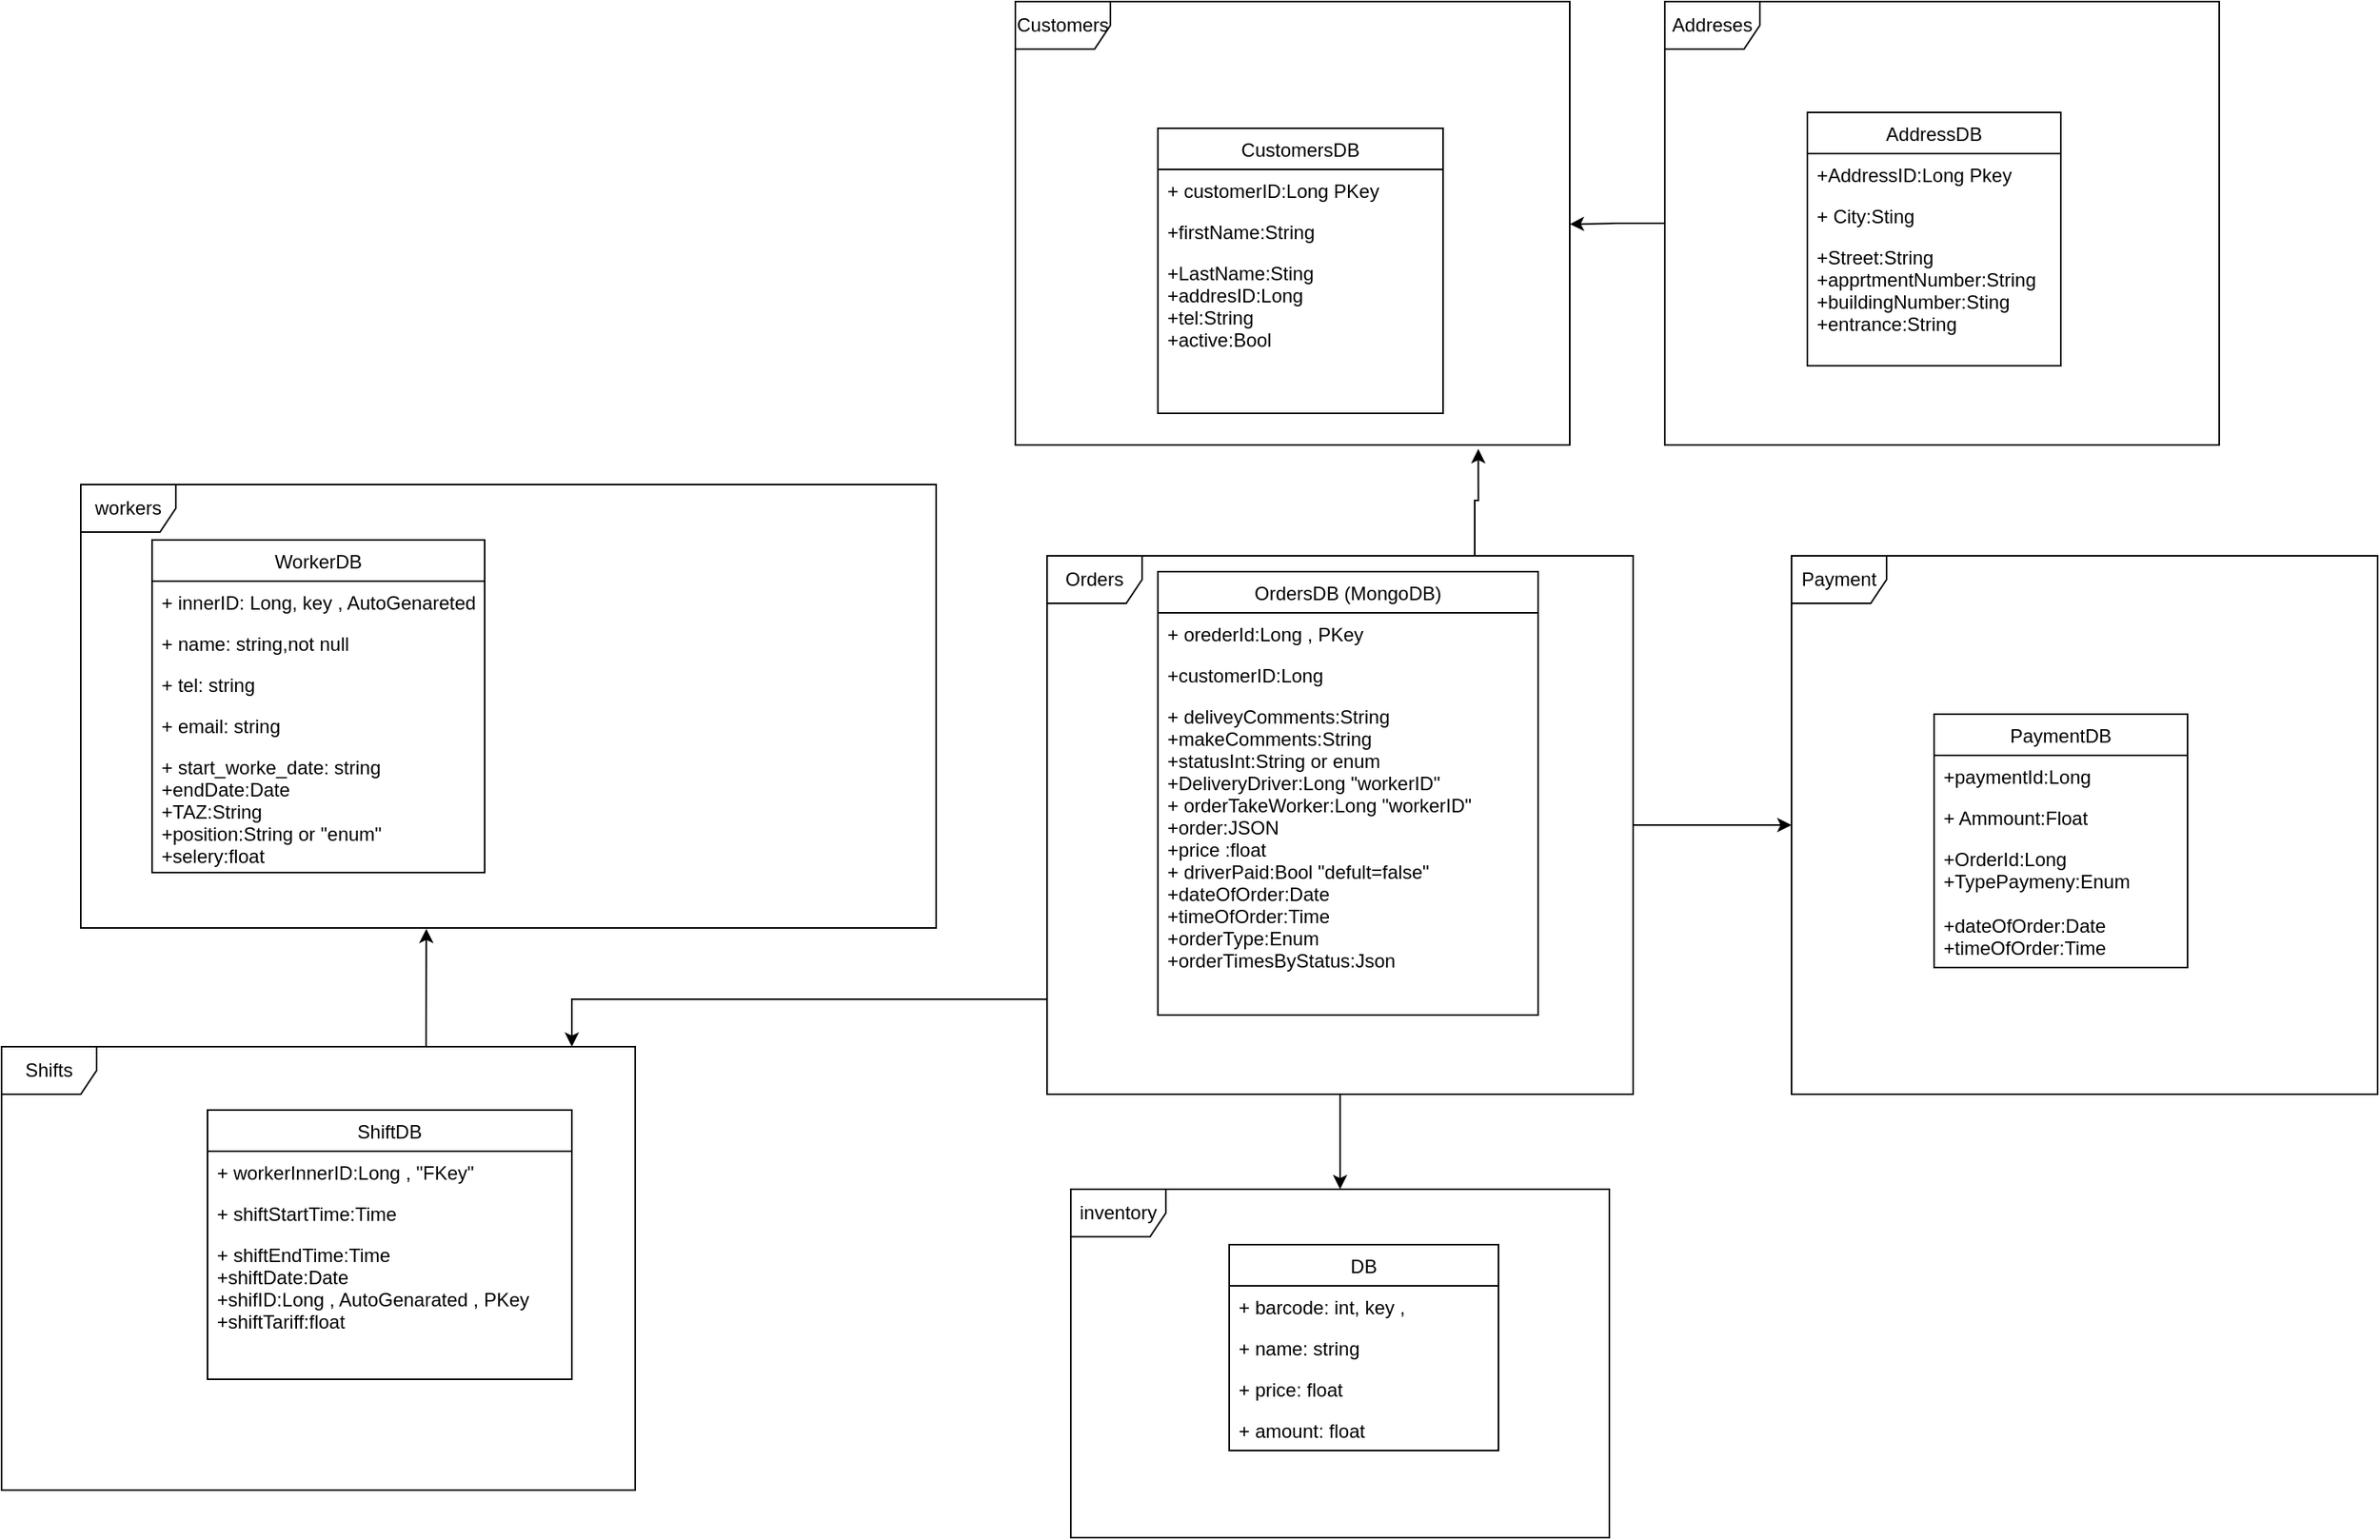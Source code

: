 <mxfile version="13.7.3" type="device"><diagram name="Page-1" id="c4acf3e9-155e-7222-9cf6-157b1a14988f"><mxGraphModel dx="1673" dy="3167" grid="1" gridSize="10" guides="1" tooltips="1" connect="1" arrows="1" fold="1" page="1" pageScale="1" pageWidth="850" pageHeight="1100" background="#ffffff" math="0" shadow="0"><root><mxCell id="0"/><mxCell id="1" parent="0"/><mxCell id="x91V3VaQVq5wlsEPsITc-1" value="workers" style="shape=umlFrame;whiteSpace=wrap;html=1;" parent="1" vertex="1"><mxGeometry x="170" y="-1095" width="540" height="280" as="geometry"/></mxCell><mxCell id="H2NYMhoM8NpYYdKUWKhS-47" style="edgeStyle=orthogonalEdgeStyle;rounded=0;orthogonalLoop=1;jettySize=auto;html=1;entryX=0.404;entryY=1.002;entryDx=0;entryDy=0;entryPerimeter=0;" edge="1" parent="1" source="H2NYMhoM8NpYYdKUWKhS-6" target="x91V3VaQVq5wlsEPsITc-1"><mxGeometry relative="1" as="geometry"><mxPoint x="290" y="-800" as="targetPoint"/><Array as="points"><mxPoint x="388" y="-750"/><mxPoint x="388" y="-750"/></Array></mxGeometry></mxCell><mxCell id="H2NYMhoM8NpYYdKUWKhS-6" value="Shifts" style="shape=umlFrame;whiteSpace=wrap;html=1;" vertex="1" parent="1"><mxGeometry x="120" y="-740" width="400" height="280" as="geometry"/></mxCell><mxCell id="H2NYMhoM8NpYYdKUWKhS-30" style="edgeStyle=orthogonalEdgeStyle;rounded=0;orthogonalLoop=1;jettySize=auto;html=1;entryX=0.835;entryY=1.009;entryDx=0;entryDy=0;entryPerimeter=0;" edge="1" parent="1" source="H2NYMhoM8NpYYdKUWKhS-12" target="H2NYMhoM8NpYYdKUWKhS-13"><mxGeometry relative="1" as="geometry"><Array as="points"><mxPoint x="1050" y="-1085"/><mxPoint x="1052" y="-1085"/></Array></mxGeometry></mxCell><mxCell id="H2NYMhoM8NpYYdKUWKhS-46" style="edgeStyle=orthogonalEdgeStyle;rounded=0;orthogonalLoop=1;jettySize=auto;html=1;" edge="1" parent="1" source="H2NYMhoM8NpYYdKUWKhS-12" target="H2NYMhoM8NpYYdKUWKhS-6"><mxGeometry relative="1" as="geometry"><Array as="points"><mxPoint x="480" y="-770"/></Array></mxGeometry></mxCell><mxCell id="H2NYMhoM8NpYYdKUWKhS-48" style="edgeStyle=orthogonalEdgeStyle;rounded=0;orthogonalLoop=1;jettySize=auto;html=1;" edge="1" parent="1" source="H2NYMhoM8NpYYdKUWKhS-12" target="H2NYMhoM8NpYYdKUWKhS-31"><mxGeometry relative="1" as="geometry"/></mxCell><mxCell id="H2NYMhoM8NpYYdKUWKhS-58" style="edgeStyle=orthogonalEdgeStyle;rounded=0;orthogonalLoop=1;jettySize=auto;html=1;" edge="1" parent="1" source="H2NYMhoM8NpYYdKUWKhS-12" target="H2NYMhoM8NpYYdKUWKhS-49"><mxGeometry relative="1" as="geometry"/></mxCell><mxCell id="H2NYMhoM8NpYYdKUWKhS-12" value="Orders" style="shape=umlFrame;whiteSpace=wrap;html=1;" vertex="1" parent="1"><mxGeometry x="780" y="-1050" width="370" height="340" as="geometry"/></mxCell><mxCell id="H2NYMhoM8NpYYdKUWKhS-13" value="Customers" style="shape=umlFrame;whiteSpace=wrap;html=1;" vertex="1" parent="1"><mxGeometry x="760" y="-1400" width="350" height="280" as="geometry"/></mxCell><mxCell id="H2NYMhoM8NpYYdKUWKhS-18" value="CustomersDB" style="swimlane;fontStyle=0;childLayout=stackLayout;horizontal=1;startSize=26;fillColor=none;horizontalStack=0;resizeParent=1;resizeParentMax=0;resizeLast=0;collapsible=1;marginBottom=0;" vertex="1" parent="1"><mxGeometry x="850" y="-1320" width="180" height="180" as="geometry"/></mxCell><mxCell id="H2NYMhoM8NpYYdKUWKhS-19" value="+ customerID:Long PKey&#10;" style="text;strokeColor=none;fillColor=none;align=left;verticalAlign=top;spacingLeft=4;spacingRight=4;overflow=hidden;rotatable=0;points=[[0,0.5],[1,0.5]];portConstraint=eastwest;" vertex="1" parent="H2NYMhoM8NpYYdKUWKhS-18"><mxGeometry y="26" width="180" height="26" as="geometry"/></mxCell><mxCell id="H2NYMhoM8NpYYdKUWKhS-20" value="+firstName:String" style="text;strokeColor=none;fillColor=none;align=left;verticalAlign=top;spacingLeft=4;spacingRight=4;overflow=hidden;rotatable=0;points=[[0,0.5],[1,0.5]];portConstraint=eastwest;" vertex="1" parent="H2NYMhoM8NpYYdKUWKhS-18"><mxGeometry y="52" width="180" height="26" as="geometry"/></mxCell><mxCell id="H2NYMhoM8NpYYdKUWKhS-21" value="+LastName:Sting&#10;+addresID:Long&#10;+tel:String&#10;+active:Bool&#10;&#10;" style="text;strokeColor=none;fillColor=none;align=left;verticalAlign=top;spacingLeft=4;spacingRight=4;overflow=hidden;rotatable=0;points=[[0,0.5],[1,0.5]];portConstraint=eastwest;" vertex="1" parent="H2NYMhoM8NpYYdKUWKhS-18"><mxGeometry y="78" width="180" height="102" as="geometry"/></mxCell><mxCell id="H2NYMhoM8NpYYdKUWKhS-28" style="edgeStyle=orthogonalEdgeStyle;rounded=0;orthogonalLoop=1;jettySize=auto;html=1;entryX=1;entryY=0.502;entryDx=0;entryDy=0;entryPerimeter=0;" edge="1" parent="1" source="H2NYMhoM8NpYYdKUWKhS-22" target="H2NYMhoM8NpYYdKUWKhS-13"><mxGeometry relative="1" as="geometry"/></mxCell><mxCell id="H2NYMhoM8NpYYdKUWKhS-22" value="Addreses" style="shape=umlFrame;whiteSpace=wrap;html=1;" vertex="1" parent="1"><mxGeometry x="1170" y="-1400" width="350" height="280" as="geometry"/></mxCell><mxCell id="H2NYMhoM8NpYYdKUWKhS-24" value="AddressDB" style="swimlane;fontStyle=0;childLayout=stackLayout;horizontal=1;startSize=26;fillColor=none;horizontalStack=0;resizeParent=1;resizeParentMax=0;resizeLast=0;collapsible=1;marginBottom=0;" vertex="1" parent="1"><mxGeometry x="1260" y="-1330" width="160" height="160" as="geometry"/></mxCell><mxCell id="H2NYMhoM8NpYYdKUWKhS-25" value="+AddressID:Long Pkey" style="text;strokeColor=none;fillColor=none;align=left;verticalAlign=top;spacingLeft=4;spacingRight=4;overflow=hidden;rotatable=0;points=[[0,0.5],[1,0.5]];portConstraint=eastwest;" vertex="1" parent="H2NYMhoM8NpYYdKUWKhS-24"><mxGeometry y="26" width="160" height="26" as="geometry"/></mxCell><mxCell id="H2NYMhoM8NpYYdKUWKhS-26" value="+ City:Sting" style="text;strokeColor=none;fillColor=none;align=left;verticalAlign=top;spacingLeft=4;spacingRight=4;overflow=hidden;rotatable=0;points=[[0,0.5],[1,0.5]];portConstraint=eastwest;" vertex="1" parent="H2NYMhoM8NpYYdKUWKhS-24"><mxGeometry y="52" width="160" height="26" as="geometry"/></mxCell><mxCell id="H2NYMhoM8NpYYdKUWKhS-27" value="+Street:String&#10;+apprtmentNumber:String&#10;+buildingNumber:Sting&#10;+entrance:String" style="text;strokeColor=none;fillColor=none;align=left;verticalAlign=top;spacingLeft=4;spacingRight=4;overflow=hidden;rotatable=0;points=[[0,0.5],[1,0.5]];portConstraint=eastwest;" vertex="1" parent="H2NYMhoM8NpYYdKUWKhS-24"><mxGeometry y="78" width="160" height="82" as="geometry"/></mxCell><mxCell id="H2NYMhoM8NpYYdKUWKhS-8" value="OrdersDB (MongoDB)" style="swimlane;fontStyle=0;childLayout=stackLayout;horizontal=1;startSize=26;fillColor=none;horizontalStack=0;resizeParent=1;resizeParentMax=0;resizeLast=0;collapsible=1;marginBottom=0;" vertex="1" parent="1"><mxGeometry x="850" y="-1040" width="240" height="280" as="geometry"/></mxCell><mxCell id="H2NYMhoM8NpYYdKUWKhS-9" value="+ orederId:Long , PKey" style="text;strokeColor=none;fillColor=none;align=left;verticalAlign=top;spacingLeft=4;spacingRight=4;overflow=hidden;rotatable=0;points=[[0,0.5],[1,0.5]];portConstraint=eastwest;" vertex="1" parent="H2NYMhoM8NpYYdKUWKhS-8"><mxGeometry y="26" width="240" height="26" as="geometry"/></mxCell><mxCell id="H2NYMhoM8NpYYdKUWKhS-10" value="+customerID:Long" style="text;strokeColor=none;fillColor=none;align=left;verticalAlign=top;spacingLeft=4;spacingRight=4;overflow=hidden;rotatable=0;points=[[0,0.5],[1,0.5]];portConstraint=eastwest;" vertex="1" parent="H2NYMhoM8NpYYdKUWKhS-8"><mxGeometry y="52" width="240" height="26" as="geometry"/></mxCell><mxCell id="H2NYMhoM8NpYYdKUWKhS-11" value="+ deliveyComments:String&#10;+makeComments:String&#10;+statusInt:String or enum&#10;+DeliveryDriver:Long &quot;workerID&quot;&#10;+ orderTakeWorker:Long &quot;workerID&quot;&#10;+order:JSON&#10;+price :float&#10;+ driverPaid:Bool &quot;defult=false&quot;&#10;+dateOfOrder:Date&#10;+timeOfOrder:Time&#10;+orderType:Enum&#10;+orderTimesByStatus:Json&#10;&#10;" style="text;strokeColor=none;fillColor=none;align=left;verticalAlign=top;spacingLeft=4;spacingRight=4;overflow=hidden;rotatable=0;points=[[0,0.5],[1,0.5]];portConstraint=eastwest;" vertex="1" parent="H2NYMhoM8NpYYdKUWKhS-8"><mxGeometry y="78" width="240" height="202" as="geometry"/></mxCell><mxCell id="H2NYMhoM8NpYYdKUWKhS-31" value="inventory" style="shape=umlFrame;whiteSpace=wrap;html=1;fontSize=12;" vertex="1" parent="1"><mxGeometry x="795" y="-650" width="340" height="220" as="geometry"/></mxCell><mxCell id="H2NYMhoM8NpYYdKUWKhS-2" value="ShiftDB" style="swimlane;fontStyle=0;childLayout=stackLayout;horizontal=1;startSize=26;fillColor=none;horizontalStack=0;resizeParent=1;resizeParentMax=0;resizeLast=0;collapsible=1;marginBottom=0;" vertex="1" parent="1"><mxGeometry x="250" y="-700" width="230" height="170" as="geometry"/></mxCell><mxCell id="H2NYMhoM8NpYYdKUWKhS-3" value="+ workerInnerID:Long , &quot;FKey&quot;" style="text;strokeColor=none;fillColor=none;align=left;verticalAlign=top;spacingLeft=4;spacingRight=4;overflow=hidden;rotatable=0;points=[[0,0.5],[1,0.5]];portConstraint=eastwest;" vertex="1" parent="H2NYMhoM8NpYYdKUWKhS-2"><mxGeometry y="26" width="230" height="26" as="geometry"/></mxCell><mxCell id="H2NYMhoM8NpYYdKUWKhS-4" value="+ shiftStartTime:Time" style="text;strokeColor=none;fillColor=none;align=left;verticalAlign=top;spacingLeft=4;spacingRight=4;overflow=hidden;rotatable=0;points=[[0,0.5],[1,0.5]];portConstraint=eastwest;" vertex="1" parent="H2NYMhoM8NpYYdKUWKhS-2"><mxGeometry y="52" width="230" height="26" as="geometry"/></mxCell><mxCell id="H2NYMhoM8NpYYdKUWKhS-5" value="+ shiftEndTime:Time&#10;+shiftDate:Date&#10;+shifID:Long , AutoGenarated , PKey&#10;+shiftTariff:float" style="text;strokeColor=none;fillColor=none;align=left;verticalAlign=top;spacingLeft=4;spacingRight=4;overflow=hidden;rotatable=0;points=[[0,0.5],[1,0.5]];portConstraint=eastwest;" vertex="1" parent="H2NYMhoM8NpYYdKUWKhS-2"><mxGeometry y="78" width="230" height="92" as="geometry"/></mxCell><mxCell id="H2NYMhoM8NpYYdKUWKhS-49" value="Payment" style="shape=umlFrame;whiteSpace=wrap;html=1;" vertex="1" parent="1"><mxGeometry x="1250" y="-1050" width="370" height="340" as="geometry"/></mxCell><mxCell id="H2NYMhoM8NpYYdKUWKhS-50" value="PaymentDB" style="swimlane;fontStyle=0;childLayout=stackLayout;horizontal=1;startSize=26;fillColor=none;horizontalStack=0;resizeParent=1;resizeParentMax=0;resizeLast=0;collapsible=1;marginBottom=0;" vertex="1" parent="1"><mxGeometry x="1340" y="-950" width="160" height="160" as="geometry"/></mxCell><mxCell id="H2NYMhoM8NpYYdKUWKhS-51" value="+paymentId:Long" style="text;strokeColor=none;fillColor=none;align=left;verticalAlign=top;spacingLeft=4;spacingRight=4;overflow=hidden;rotatable=0;points=[[0,0.5],[1,0.5]];portConstraint=eastwest;" vertex="1" parent="H2NYMhoM8NpYYdKUWKhS-50"><mxGeometry y="26" width="160" height="26" as="geometry"/></mxCell><mxCell id="H2NYMhoM8NpYYdKUWKhS-52" value="+ Ammount:Float" style="text;strokeColor=none;fillColor=none;align=left;verticalAlign=top;spacingLeft=4;spacingRight=4;overflow=hidden;rotatable=0;points=[[0,0.5],[1,0.5]];portConstraint=eastwest;" vertex="1" parent="H2NYMhoM8NpYYdKUWKhS-50"><mxGeometry y="52" width="160" height="26" as="geometry"/></mxCell><mxCell id="H2NYMhoM8NpYYdKUWKhS-53" value="+OrderId:Long&#10;+TypePaymeny:Enum&#10;&#10;+dateOfOrder:Date&#10;+timeOfOrder:Time&#10;" style="text;strokeColor=none;fillColor=none;align=left;verticalAlign=top;spacingLeft=4;spacingRight=4;overflow=hidden;rotatable=0;points=[[0,0.5],[1,0.5]];portConstraint=eastwest;" vertex="1" parent="H2NYMhoM8NpYYdKUWKhS-50"><mxGeometry y="78" width="160" height="82" as="geometry"/></mxCell><mxCell id="x91V3VaQVq5wlsEPsITc-21" value="WorkerDB" style="swimlane;fontStyle=0;childLayout=stackLayout;horizontal=1;startSize=26;fillColor=none;horizontalStack=0;resizeParent=1;resizeParentMax=0;resizeLast=0;collapsible=1;marginBottom=0;fontSize=12;" parent="1" vertex="1"><mxGeometry x="215" y="-1060" width="210" height="210" as="geometry"/></mxCell><mxCell id="x91V3VaQVq5wlsEPsITc-22" value="+ innerID: Long, key , AutoGenareted" style="text;strokeColor=none;fillColor=none;align=left;verticalAlign=top;spacingLeft=4;spacingRight=4;overflow=hidden;rotatable=0;points=[[0,0.5],[1,0.5]];portConstraint=eastwest;" parent="x91V3VaQVq5wlsEPsITc-21" vertex="1"><mxGeometry y="26" width="210" height="26" as="geometry"/></mxCell><mxCell id="x91V3VaQVq5wlsEPsITc-23" value="+ name: string,not null" style="text;strokeColor=none;fillColor=none;align=left;verticalAlign=top;spacingLeft=4;spacingRight=4;overflow=hidden;rotatable=0;points=[[0,0.5],[1,0.5]];portConstraint=eastwest;" parent="x91V3VaQVq5wlsEPsITc-21" vertex="1"><mxGeometry y="52" width="210" height="26" as="geometry"/></mxCell><mxCell id="x91V3VaQVq5wlsEPsITc-25" value="+ tel: string" style="text;strokeColor=none;fillColor=none;align=left;verticalAlign=top;spacingLeft=4;spacingRight=4;overflow=hidden;rotatable=0;points=[[0,0.5],[1,0.5]];portConstraint=eastwest;" parent="x91V3VaQVq5wlsEPsITc-21" vertex="1"><mxGeometry y="78" width="210" height="26" as="geometry"/></mxCell><mxCell id="x91V3VaQVq5wlsEPsITc-24" value="+ email: string" style="text;strokeColor=none;fillColor=none;align=left;verticalAlign=top;spacingLeft=4;spacingRight=4;overflow=hidden;rotatable=0;points=[[0,0.5],[1,0.5]];portConstraint=eastwest;" parent="x91V3VaQVq5wlsEPsITc-21" vertex="1"><mxGeometry y="104" width="210" height="26" as="geometry"/></mxCell><mxCell id="x91V3VaQVq5wlsEPsITc-26" value="+ start_worke_date: string&#10;+endDate:Date&#10;+TAZ:String&#10;+position:String or &quot;enum&quot;&#10;+selery:float" style="text;strokeColor=none;fillColor=none;align=left;verticalAlign=top;spacingLeft=4;spacingRight=4;overflow=hidden;rotatable=0;points=[[0,0.5],[1,0.5]];portConstraint=eastwest;" parent="x91V3VaQVq5wlsEPsITc-21" vertex="1"><mxGeometry y="130" width="210" height="80" as="geometry"/></mxCell><mxCell id="H2NYMhoM8NpYYdKUWKhS-32" value="DB" style="swimlane;fontStyle=0;childLayout=stackLayout;horizontal=1;startSize=26;fillColor=none;horizontalStack=0;resizeParent=1;resizeParentMax=0;resizeLast=0;collapsible=1;marginBottom=0;fontSize=12;" vertex="1" parent="1"><mxGeometry x="895" y="-615" width="170" height="130" as="geometry"/></mxCell><mxCell id="H2NYMhoM8NpYYdKUWKhS-33" value="+ barcode: int, key , " style="text;strokeColor=none;fillColor=none;align=left;verticalAlign=top;spacingLeft=4;spacingRight=4;overflow=hidden;rotatable=0;points=[[0,0.5],[1,0.5]];portConstraint=eastwest;" vertex="1" parent="H2NYMhoM8NpYYdKUWKhS-32"><mxGeometry y="26" width="170" height="26" as="geometry"/></mxCell><mxCell id="H2NYMhoM8NpYYdKUWKhS-34" value="+ name: string" style="text;strokeColor=none;fillColor=none;align=left;verticalAlign=top;spacingLeft=4;spacingRight=4;overflow=hidden;rotatable=0;points=[[0,0.5],[1,0.5]];portConstraint=eastwest;" vertex="1" parent="H2NYMhoM8NpYYdKUWKhS-32"><mxGeometry y="52" width="170" height="26" as="geometry"/></mxCell><mxCell id="H2NYMhoM8NpYYdKUWKhS-35" value="+ price: float" style="text;strokeColor=none;fillColor=none;align=left;verticalAlign=top;spacingLeft=4;spacingRight=4;overflow=hidden;rotatable=0;points=[[0,0.5],[1,0.5]];portConstraint=eastwest;" vertex="1" parent="H2NYMhoM8NpYYdKUWKhS-32"><mxGeometry y="78" width="170" height="26" as="geometry"/></mxCell><mxCell id="H2NYMhoM8NpYYdKUWKhS-36" value="+ amount: float" style="text;strokeColor=none;fillColor=none;align=left;verticalAlign=top;spacingLeft=4;spacingRight=4;overflow=hidden;rotatable=0;points=[[0,0.5],[1,0.5]];portConstraint=eastwest;" vertex="1" parent="H2NYMhoM8NpYYdKUWKhS-32"><mxGeometry y="104" width="170" height="26" as="geometry"/></mxCell></root></mxGraphModel></diagram></mxfile>